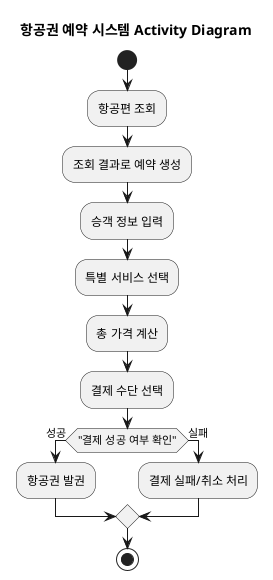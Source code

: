 @startuml
title 항공권 예약 시스템 Activity Diagram

start

:항공편 조회;
:조회 결과로 예약 생성;
:승객 정보 입력;
:특별 서비스 선택;
:총 가격 계산;
:결제 수단 선택;

if ("결제 성공 여부 확인") then (성공)
  :항공권 발권;
else (실패)
  :결제 실패/취소 처리;
endif

stop
@enduml
